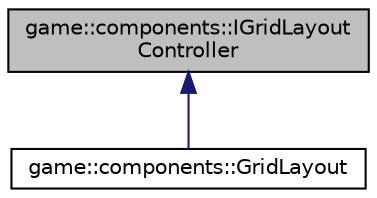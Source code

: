 digraph "game::components::IGridLayoutController"
{
 // LATEX_PDF_SIZE
  edge [fontname="Helvetica",fontsize="10",labelfontname="Helvetica",labelfontsize="10"];
  node [fontname="Helvetica",fontsize="10",shape=record];
  Node1 [label="game::components::IGridLayout\lController",height=0.2,width=0.4,color="black", fillcolor="grey75", style="filled", fontcolor="black",tooltip="interface that a grid layer controller should follow"];
  Node1 -> Node2 [dir="back",color="midnightblue",fontsize="10",style="solid",fontname="Helvetica"];
  Node2 [label="game::components::GridLayout",height=0.2,width=0.4,color="black", fillcolor="white", style="filled",URL="$classgame_1_1components_1_1GridLayout.html",tooltip="simple implementation of a layer controller"];
}
